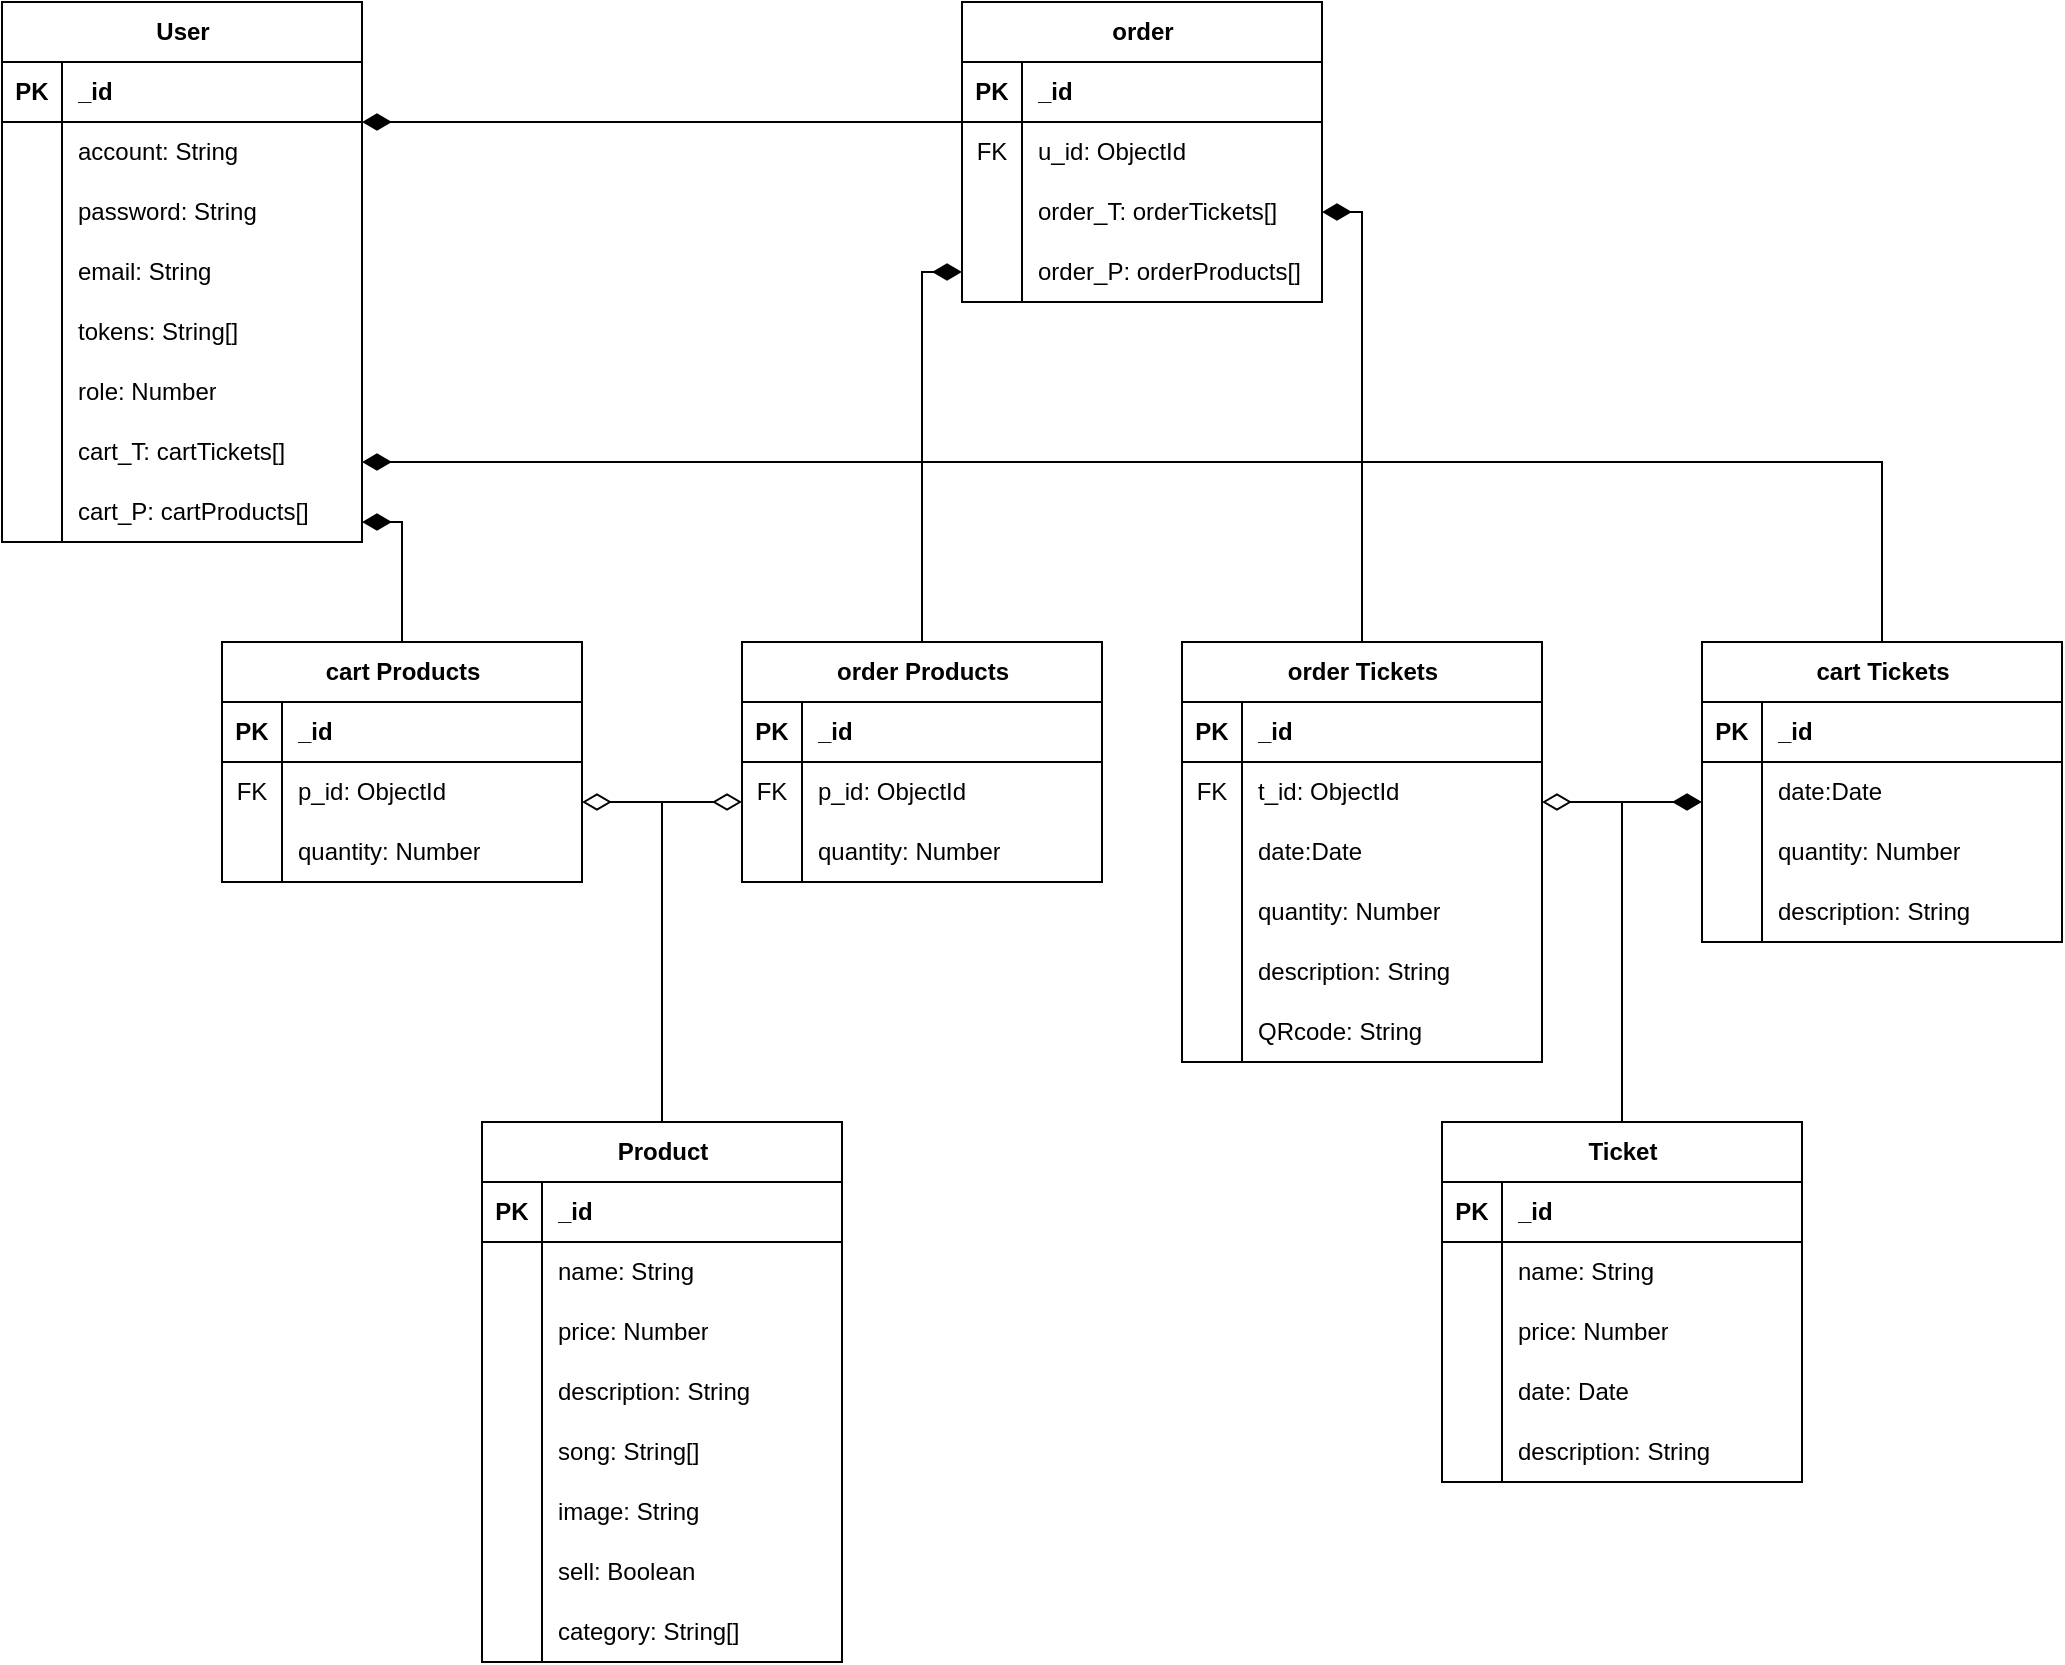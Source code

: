 <mxfile version="24.7.5">
  <diagram name="第 1 页" id="vnRmM3pLSCdq3qWlLjhB">
    <mxGraphModel dx="1434" dy="780" grid="1" gridSize="10" guides="1" tooltips="1" connect="1" arrows="1" fold="1" page="1" pageScale="1" pageWidth="1654" pageHeight="1169" math="0" shadow="0">
      <root>
        <mxCell id="0" />
        <mxCell id="1" parent="0" />
        <mxCell id="7ZdfavtsLprQ-mGhEXLM-1" value="User" style="shape=table;startSize=30;container=1;collapsible=1;childLayout=tableLayout;fixedRows=1;rowLines=0;fontStyle=1;align=center;resizeLast=1;html=1;" parent="1" vertex="1">
          <mxGeometry x="590" y="80" width="180" height="270" as="geometry" />
        </mxCell>
        <mxCell id="7ZdfavtsLprQ-mGhEXLM-2" value="" style="shape=tableRow;horizontal=0;startSize=0;swimlaneHead=0;swimlaneBody=0;fillColor=none;collapsible=0;dropTarget=0;points=[[0,0.5],[1,0.5]];portConstraint=eastwest;top=0;left=0;right=0;bottom=1;" parent="7ZdfavtsLprQ-mGhEXLM-1" vertex="1">
          <mxGeometry y="30" width="180" height="30" as="geometry" />
        </mxCell>
        <mxCell id="7ZdfavtsLprQ-mGhEXLM-3" value="PK" style="shape=partialRectangle;connectable=0;fillColor=none;top=0;left=0;bottom=0;right=0;fontStyle=1;overflow=hidden;whiteSpace=wrap;html=1;" parent="7ZdfavtsLprQ-mGhEXLM-2" vertex="1">
          <mxGeometry width="30" height="30" as="geometry">
            <mxRectangle width="30" height="30" as="alternateBounds" />
          </mxGeometry>
        </mxCell>
        <mxCell id="7ZdfavtsLprQ-mGhEXLM-4" value="_id" style="shape=partialRectangle;connectable=0;fillColor=none;top=0;left=0;bottom=0;right=0;align=left;spacingLeft=6;fontStyle=1;overflow=hidden;whiteSpace=wrap;html=1;" parent="7ZdfavtsLprQ-mGhEXLM-2" vertex="1">
          <mxGeometry x="30" width="150" height="30" as="geometry">
            <mxRectangle width="150" height="30" as="alternateBounds" />
          </mxGeometry>
        </mxCell>
        <mxCell id="7ZdfavtsLprQ-mGhEXLM-5" value="" style="shape=tableRow;horizontal=0;startSize=0;swimlaneHead=0;swimlaneBody=0;fillColor=none;collapsible=0;dropTarget=0;points=[[0,0.5],[1,0.5]];portConstraint=eastwest;top=0;left=0;right=0;bottom=0;" parent="7ZdfavtsLprQ-mGhEXLM-1" vertex="1">
          <mxGeometry y="60" width="180" height="30" as="geometry" />
        </mxCell>
        <mxCell id="7ZdfavtsLprQ-mGhEXLM-6" value="" style="shape=partialRectangle;connectable=0;fillColor=none;top=0;left=0;bottom=0;right=0;editable=1;overflow=hidden;whiteSpace=wrap;html=1;" parent="7ZdfavtsLprQ-mGhEXLM-5" vertex="1">
          <mxGeometry width="30" height="30" as="geometry">
            <mxRectangle width="30" height="30" as="alternateBounds" />
          </mxGeometry>
        </mxCell>
        <mxCell id="7ZdfavtsLprQ-mGhEXLM-7" value="account: String" style="shape=partialRectangle;connectable=0;fillColor=none;top=0;left=0;bottom=0;right=0;align=left;spacingLeft=6;overflow=hidden;whiteSpace=wrap;html=1;" parent="7ZdfavtsLprQ-mGhEXLM-5" vertex="1">
          <mxGeometry x="30" width="150" height="30" as="geometry">
            <mxRectangle width="150" height="30" as="alternateBounds" />
          </mxGeometry>
        </mxCell>
        <mxCell id="7ZdfavtsLprQ-mGhEXLM-8" value="" style="shape=tableRow;horizontal=0;startSize=0;swimlaneHead=0;swimlaneBody=0;fillColor=none;collapsible=0;dropTarget=0;points=[[0,0.5],[1,0.5]];portConstraint=eastwest;top=0;left=0;right=0;bottom=0;" parent="7ZdfavtsLprQ-mGhEXLM-1" vertex="1">
          <mxGeometry y="90" width="180" height="30" as="geometry" />
        </mxCell>
        <mxCell id="7ZdfavtsLprQ-mGhEXLM-9" value="" style="shape=partialRectangle;connectable=0;fillColor=none;top=0;left=0;bottom=0;right=0;editable=1;overflow=hidden;whiteSpace=wrap;html=1;" parent="7ZdfavtsLprQ-mGhEXLM-8" vertex="1">
          <mxGeometry width="30" height="30" as="geometry">
            <mxRectangle width="30" height="30" as="alternateBounds" />
          </mxGeometry>
        </mxCell>
        <mxCell id="7ZdfavtsLprQ-mGhEXLM-10" value="password: String" style="shape=partialRectangle;connectable=0;fillColor=none;top=0;left=0;bottom=0;right=0;align=left;spacingLeft=6;overflow=hidden;whiteSpace=wrap;html=1;" parent="7ZdfavtsLprQ-mGhEXLM-8" vertex="1">
          <mxGeometry x="30" width="150" height="30" as="geometry">
            <mxRectangle width="150" height="30" as="alternateBounds" />
          </mxGeometry>
        </mxCell>
        <mxCell id="7ZdfavtsLprQ-mGhEXLM-11" value="" style="shape=tableRow;horizontal=0;startSize=0;swimlaneHead=0;swimlaneBody=0;fillColor=none;collapsible=0;dropTarget=0;points=[[0,0.5],[1,0.5]];portConstraint=eastwest;top=0;left=0;right=0;bottom=0;" parent="7ZdfavtsLprQ-mGhEXLM-1" vertex="1">
          <mxGeometry y="120" width="180" height="30" as="geometry" />
        </mxCell>
        <mxCell id="7ZdfavtsLprQ-mGhEXLM-12" value="" style="shape=partialRectangle;connectable=0;fillColor=none;top=0;left=0;bottom=0;right=0;editable=1;overflow=hidden;whiteSpace=wrap;html=1;" parent="7ZdfavtsLprQ-mGhEXLM-11" vertex="1">
          <mxGeometry width="30" height="30" as="geometry">
            <mxRectangle width="30" height="30" as="alternateBounds" />
          </mxGeometry>
        </mxCell>
        <mxCell id="7ZdfavtsLprQ-mGhEXLM-13" value="email: String" style="shape=partialRectangle;connectable=0;fillColor=none;top=0;left=0;bottom=0;right=0;align=left;spacingLeft=6;overflow=hidden;whiteSpace=wrap;html=1;" parent="7ZdfavtsLprQ-mGhEXLM-11" vertex="1">
          <mxGeometry x="30" width="150" height="30" as="geometry">
            <mxRectangle width="150" height="30" as="alternateBounds" />
          </mxGeometry>
        </mxCell>
        <mxCell id="7ZdfavtsLprQ-mGhEXLM-27" style="shape=tableRow;horizontal=0;startSize=0;swimlaneHead=0;swimlaneBody=0;fillColor=none;collapsible=0;dropTarget=0;points=[[0,0.5],[1,0.5]];portConstraint=eastwest;top=0;left=0;right=0;bottom=0;" parent="7ZdfavtsLprQ-mGhEXLM-1" vertex="1">
          <mxGeometry y="150" width="180" height="30" as="geometry" />
        </mxCell>
        <mxCell id="7ZdfavtsLprQ-mGhEXLM-28" style="shape=partialRectangle;connectable=0;fillColor=none;top=0;left=0;bottom=0;right=0;editable=1;overflow=hidden;whiteSpace=wrap;html=1;" parent="7ZdfavtsLprQ-mGhEXLM-27" vertex="1">
          <mxGeometry width="30" height="30" as="geometry">
            <mxRectangle width="30" height="30" as="alternateBounds" />
          </mxGeometry>
        </mxCell>
        <mxCell id="7ZdfavtsLprQ-mGhEXLM-29" value="tokens: String[]" style="shape=partialRectangle;connectable=0;fillColor=none;top=0;left=0;bottom=0;right=0;align=left;spacingLeft=6;overflow=hidden;whiteSpace=wrap;html=1;" parent="7ZdfavtsLprQ-mGhEXLM-27" vertex="1">
          <mxGeometry x="30" width="150" height="30" as="geometry">
            <mxRectangle width="150" height="30" as="alternateBounds" />
          </mxGeometry>
        </mxCell>
        <mxCell id="7ZdfavtsLprQ-mGhEXLM-30" style="shape=tableRow;horizontal=0;startSize=0;swimlaneHead=0;swimlaneBody=0;fillColor=none;collapsible=0;dropTarget=0;points=[[0,0.5],[1,0.5]];portConstraint=eastwest;top=0;left=0;right=0;bottom=0;" parent="7ZdfavtsLprQ-mGhEXLM-1" vertex="1">
          <mxGeometry y="180" width="180" height="30" as="geometry" />
        </mxCell>
        <mxCell id="7ZdfavtsLprQ-mGhEXLM-31" style="shape=partialRectangle;connectable=0;fillColor=none;top=0;left=0;bottom=0;right=0;editable=1;overflow=hidden;whiteSpace=wrap;html=1;" parent="7ZdfavtsLprQ-mGhEXLM-30" vertex="1">
          <mxGeometry width="30" height="30" as="geometry">
            <mxRectangle width="30" height="30" as="alternateBounds" />
          </mxGeometry>
        </mxCell>
        <mxCell id="7ZdfavtsLprQ-mGhEXLM-32" value="role: Number" style="shape=partialRectangle;connectable=0;fillColor=none;top=0;left=0;bottom=0;right=0;align=left;spacingLeft=6;overflow=hidden;whiteSpace=wrap;html=1;" parent="7ZdfavtsLprQ-mGhEXLM-30" vertex="1">
          <mxGeometry x="30" width="150" height="30" as="geometry">
            <mxRectangle width="150" height="30" as="alternateBounds" />
          </mxGeometry>
        </mxCell>
        <mxCell id="48XkrjjY6h9dsQKsp2La-142" style="shape=tableRow;horizontal=0;startSize=0;swimlaneHead=0;swimlaneBody=0;fillColor=none;collapsible=0;dropTarget=0;points=[[0,0.5],[1,0.5]];portConstraint=eastwest;top=0;left=0;right=0;bottom=0;" parent="7ZdfavtsLprQ-mGhEXLM-1" vertex="1">
          <mxGeometry y="210" width="180" height="30" as="geometry" />
        </mxCell>
        <mxCell id="48XkrjjY6h9dsQKsp2La-143" style="shape=partialRectangle;connectable=0;fillColor=none;top=0;left=0;bottom=0;right=0;editable=1;overflow=hidden;whiteSpace=wrap;html=1;" parent="48XkrjjY6h9dsQKsp2La-142" vertex="1">
          <mxGeometry width="30" height="30" as="geometry">
            <mxRectangle width="30" height="30" as="alternateBounds" />
          </mxGeometry>
        </mxCell>
        <mxCell id="48XkrjjY6h9dsQKsp2La-144" value="cart_T: cartTickets[]" style="shape=partialRectangle;connectable=0;fillColor=none;top=0;left=0;bottom=0;right=0;align=left;spacingLeft=6;overflow=hidden;whiteSpace=wrap;html=1;" parent="48XkrjjY6h9dsQKsp2La-142" vertex="1">
          <mxGeometry x="30" width="150" height="30" as="geometry">
            <mxRectangle width="150" height="30" as="alternateBounds" />
          </mxGeometry>
        </mxCell>
        <mxCell id="48XkrjjY6h9dsQKsp2La-145" style="shape=tableRow;horizontal=0;startSize=0;swimlaneHead=0;swimlaneBody=0;fillColor=none;collapsible=0;dropTarget=0;points=[[0,0.5],[1,0.5]];portConstraint=eastwest;top=0;left=0;right=0;bottom=0;" parent="7ZdfavtsLprQ-mGhEXLM-1" vertex="1">
          <mxGeometry y="240" width="180" height="30" as="geometry" />
        </mxCell>
        <mxCell id="48XkrjjY6h9dsQKsp2La-146" style="shape=partialRectangle;connectable=0;fillColor=none;top=0;left=0;bottom=0;right=0;editable=1;overflow=hidden;whiteSpace=wrap;html=1;" parent="48XkrjjY6h9dsQKsp2La-145" vertex="1">
          <mxGeometry width="30" height="30" as="geometry">
            <mxRectangle width="30" height="30" as="alternateBounds" />
          </mxGeometry>
        </mxCell>
        <mxCell id="48XkrjjY6h9dsQKsp2La-147" value="cart_P: cartProducts[]" style="shape=partialRectangle;connectable=0;fillColor=none;top=0;left=0;bottom=0;right=0;align=left;spacingLeft=6;overflow=hidden;whiteSpace=wrap;html=1;" parent="48XkrjjY6h9dsQKsp2La-145" vertex="1">
          <mxGeometry x="30" width="150" height="30" as="geometry">
            <mxRectangle width="150" height="30" as="alternateBounds" />
          </mxGeometry>
        </mxCell>
        <mxCell id="7ZdfavtsLprQ-mGhEXLM-14" value="cart Products" style="shape=table;startSize=30;container=1;collapsible=1;childLayout=tableLayout;fixedRows=1;rowLines=0;fontStyle=1;align=center;resizeLast=1;html=1;" parent="1" vertex="1">
          <mxGeometry x="700" y="400" width="180" height="120" as="geometry" />
        </mxCell>
        <mxCell id="7ZdfavtsLprQ-mGhEXLM-15" value="" style="shape=tableRow;horizontal=0;startSize=0;swimlaneHead=0;swimlaneBody=0;fillColor=none;collapsible=0;dropTarget=0;points=[[0,0.5],[1,0.5]];portConstraint=eastwest;top=0;left=0;right=0;bottom=1;" parent="7ZdfavtsLprQ-mGhEXLM-14" vertex="1">
          <mxGeometry y="30" width="180" height="30" as="geometry" />
        </mxCell>
        <mxCell id="7ZdfavtsLprQ-mGhEXLM-16" value="PK" style="shape=partialRectangle;connectable=0;fillColor=none;top=0;left=0;bottom=0;right=0;fontStyle=1;overflow=hidden;whiteSpace=wrap;html=1;" parent="7ZdfavtsLprQ-mGhEXLM-15" vertex="1">
          <mxGeometry width="30" height="30" as="geometry">
            <mxRectangle width="30" height="30" as="alternateBounds" />
          </mxGeometry>
        </mxCell>
        <mxCell id="7ZdfavtsLprQ-mGhEXLM-17" value="_id" style="shape=partialRectangle;connectable=0;fillColor=none;top=0;left=0;bottom=0;right=0;align=left;spacingLeft=6;fontStyle=1;overflow=hidden;whiteSpace=wrap;html=1;" parent="7ZdfavtsLprQ-mGhEXLM-15" vertex="1">
          <mxGeometry x="30" width="150" height="30" as="geometry">
            <mxRectangle width="150" height="30" as="alternateBounds" />
          </mxGeometry>
        </mxCell>
        <mxCell id="7ZdfavtsLprQ-mGhEXLM-18" value="" style="shape=tableRow;horizontal=0;startSize=0;swimlaneHead=0;swimlaneBody=0;fillColor=none;collapsible=0;dropTarget=0;points=[[0,0.5],[1,0.5]];portConstraint=eastwest;top=0;left=0;right=0;bottom=0;" parent="7ZdfavtsLprQ-mGhEXLM-14" vertex="1">
          <mxGeometry y="60" width="180" height="30" as="geometry" />
        </mxCell>
        <mxCell id="7ZdfavtsLprQ-mGhEXLM-19" value="FK" style="shape=partialRectangle;connectable=0;fillColor=none;top=0;left=0;bottom=0;right=0;editable=1;overflow=hidden;whiteSpace=wrap;html=1;" parent="7ZdfavtsLprQ-mGhEXLM-18" vertex="1">
          <mxGeometry width="30" height="30" as="geometry">
            <mxRectangle width="30" height="30" as="alternateBounds" />
          </mxGeometry>
        </mxCell>
        <mxCell id="7ZdfavtsLprQ-mGhEXLM-20" value="p_id: ObjectId" style="shape=partialRectangle;connectable=0;fillColor=none;top=0;left=0;bottom=0;right=0;align=left;spacingLeft=6;overflow=hidden;whiteSpace=wrap;html=1;" parent="7ZdfavtsLprQ-mGhEXLM-18" vertex="1">
          <mxGeometry x="30" width="150" height="30" as="geometry">
            <mxRectangle width="150" height="30" as="alternateBounds" />
          </mxGeometry>
        </mxCell>
        <mxCell id="7ZdfavtsLprQ-mGhEXLM-21" value="" style="shape=tableRow;horizontal=0;startSize=0;swimlaneHead=0;swimlaneBody=0;fillColor=none;collapsible=0;dropTarget=0;points=[[0,0.5],[1,0.5]];portConstraint=eastwest;top=0;left=0;right=0;bottom=0;" parent="7ZdfavtsLprQ-mGhEXLM-14" vertex="1">
          <mxGeometry y="90" width="180" height="30" as="geometry" />
        </mxCell>
        <mxCell id="7ZdfavtsLprQ-mGhEXLM-22" value="" style="shape=partialRectangle;connectable=0;fillColor=none;top=0;left=0;bottom=0;right=0;editable=1;overflow=hidden;whiteSpace=wrap;html=1;" parent="7ZdfavtsLprQ-mGhEXLM-21" vertex="1">
          <mxGeometry width="30" height="30" as="geometry">
            <mxRectangle width="30" height="30" as="alternateBounds" />
          </mxGeometry>
        </mxCell>
        <mxCell id="7ZdfavtsLprQ-mGhEXLM-23" value="quantity: Number" style="shape=partialRectangle;connectable=0;fillColor=none;top=0;left=0;bottom=0;right=0;align=left;spacingLeft=6;overflow=hidden;whiteSpace=wrap;html=1;" parent="7ZdfavtsLprQ-mGhEXLM-21" vertex="1">
          <mxGeometry x="30" width="150" height="30" as="geometry">
            <mxRectangle width="150" height="30" as="alternateBounds" />
          </mxGeometry>
        </mxCell>
        <mxCell id="7ZdfavtsLprQ-mGhEXLM-59" value="order Products" style="shape=table;startSize=30;container=1;collapsible=1;childLayout=tableLayout;fixedRows=1;rowLines=0;fontStyle=1;align=center;resizeLast=1;html=1;" parent="1" vertex="1">
          <mxGeometry x="960" y="400" width="180" height="120" as="geometry" />
        </mxCell>
        <mxCell id="7ZdfavtsLprQ-mGhEXLM-60" value="" style="shape=tableRow;horizontal=0;startSize=0;swimlaneHead=0;swimlaneBody=0;fillColor=none;collapsible=0;dropTarget=0;points=[[0,0.5],[1,0.5]];portConstraint=eastwest;top=0;left=0;right=0;bottom=1;" parent="7ZdfavtsLprQ-mGhEXLM-59" vertex="1">
          <mxGeometry y="30" width="180" height="30" as="geometry" />
        </mxCell>
        <mxCell id="7ZdfavtsLprQ-mGhEXLM-61" value="PK" style="shape=partialRectangle;connectable=0;fillColor=none;top=0;left=0;bottom=0;right=0;fontStyle=1;overflow=hidden;whiteSpace=wrap;html=1;" parent="7ZdfavtsLprQ-mGhEXLM-60" vertex="1">
          <mxGeometry width="30" height="30" as="geometry">
            <mxRectangle width="30" height="30" as="alternateBounds" />
          </mxGeometry>
        </mxCell>
        <mxCell id="7ZdfavtsLprQ-mGhEXLM-62" value="_id" style="shape=partialRectangle;connectable=0;fillColor=none;top=0;left=0;bottom=0;right=0;align=left;spacingLeft=6;fontStyle=1;overflow=hidden;whiteSpace=wrap;html=1;" parent="7ZdfavtsLprQ-mGhEXLM-60" vertex="1">
          <mxGeometry x="30" width="150" height="30" as="geometry">
            <mxRectangle width="150" height="30" as="alternateBounds" />
          </mxGeometry>
        </mxCell>
        <mxCell id="7ZdfavtsLprQ-mGhEXLM-63" value="" style="shape=tableRow;horizontal=0;startSize=0;swimlaneHead=0;swimlaneBody=0;fillColor=none;collapsible=0;dropTarget=0;points=[[0,0.5],[1,0.5]];portConstraint=eastwest;top=0;left=0;right=0;bottom=0;" parent="7ZdfavtsLprQ-mGhEXLM-59" vertex="1">
          <mxGeometry y="60" width="180" height="30" as="geometry" />
        </mxCell>
        <mxCell id="7ZdfavtsLprQ-mGhEXLM-64" value="FK" style="shape=partialRectangle;connectable=0;fillColor=none;top=0;left=0;bottom=0;right=0;editable=1;overflow=hidden;whiteSpace=wrap;html=1;" parent="7ZdfavtsLprQ-mGhEXLM-63" vertex="1">
          <mxGeometry width="30" height="30" as="geometry">
            <mxRectangle width="30" height="30" as="alternateBounds" />
          </mxGeometry>
        </mxCell>
        <mxCell id="7ZdfavtsLprQ-mGhEXLM-65" value="p_id: ObjectId" style="shape=partialRectangle;connectable=0;fillColor=none;top=0;left=0;bottom=0;right=0;align=left;spacingLeft=6;overflow=hidden;whiteSpace=wrap;html=1;" parent="7ZdfavtsLprQ-mGhEXLM-63" vertex="1">
          <mxGeometry x="30" width="150" height="30" as="geometry">
            <mxRectangle width="150" height="30" as="alternateBounds" />
          </mxGeometry>
        </mxCell>
        <mxCell id="7ZdfavtsLprQ-mGhEXLM-66" value="" style="shape=tableRow;horizontal=0;startSize=0;swimlaneHead=0;swimlaneBody=0;fillColor=none;collapsible=0;dropTarget=0;points=[[0,0.5],[1,0.5]];portConstraint=eastwest;top=0;left=0;right=0;bottom=0;" parent="7ZdfavtsLprQ-mGhEXLM-59" vertex="1">
          <mxGeometry y="90" width="180" height="30" as="geometry" />
        </mxCell>
        <mxCell id="7ZdfavtsLprQ-mGhEXLM-67" value="" style="shape=partialRectangle;connectable=0;fillColor=none;top=0;left=0;bottom=0;right=0;editable=1;overflow=hidden;whiteSpace=wrap;html=1;" parent="7ZdfavtsLprQ-mGhEXLM-66" vertex="1">
          <mxGeometry width="30" height="30" as="geometry">
            <mxRectangle width="30" height="30" as="alternateBounds" />
          </mxGeometry>
        </mxCell>
        <mxCell id="7ZdfavtsLprQ-mGhEXLM-68" value="quantity: Number" style="shape=partialRectangle;connectable=0;fillColor=none;top=0;left=0;bottom=0;right=0;align=left;spacingLeft=6;overflow=hidden;whiteSpace=wrap;html=1;" parent="7ZdfavtsLprQ-mGhEXLM-66" vertex="1">
          <mxGeometry x="30" width="150" height="30" as="geometry">
            <mxRectangle width="150" height="30" as="alternateBounds" />
          </mxGeometry>
        </mxCell>
        <mxCell id="7ZdfavtsLprQ-mGhEXLM-74" style="edgeStyle=orthogonalEdgeStyle;rounded=0;orthogonalLoop=1;jettySize=auto;html=1;entryX=0.009;entryY=0.203;entryDx=0;entryDy=0;entryPerimeter=0;" parent="1" target="7ZdfavtsLprQ-mGhEXLM-59" edge="1">
          <mxGeometry relative="1" as="geometry" />
        </mxCell>
        <mxCell id="7ZdfavtsLprQ-mGhEXLM-37" value="Product" style="shape=table;startSize=30;container=1;collapsible=1;childLayout=tableLayout;fixedRows=1;rowLines=0;fontStyle=1;align=center;resizeLast=1;html=1;" parent="1" vertex="1">
          <mxGeometry x="830" y="640" width="180" height="270" as="geometry" />
        </mxCell>
        <mxCell id="7ZdfavtsLprQ-mGhEXLM-38" value="" style="shape=tableRow;horizontal=0;startSize=0;swimlaneHead=0;swimlaneBody=0;fillColor=none;collapsible=0;dropTarget=0;points=[[0,0.5],[1,0.5]];portConstraint=eastwest;top=0;left=0;right=0;bottom=1;" parent="7ZdfavtsLprQ-mGhEXLM-37" vertex="1">
          <mxGeometry y="30" width="180" height="30" as="geometry" />
        </mxCell>
        <mxCell id="7ZdfavtsLprQ-mGhEXLM-39" value="PK" style="shape=partialRectangle;connectable=0;fillColor=none;top=0;left=0;bottom=0;right=0;fontStyle=1;overflow=hidden;whiteSpace=wrap;html=1;" parent="7ZdfavtsLprQ-mGhEXLM-38" vertex="1">
          <mxGeometry width="30" height="30" as="geometry">
            <mxRectangle width="30" height="30" as="alternateBounds" />
          </mxGeometry>
        </mxCell>
        <mxCell id="7ZdfavtsLprQ-mGhEXLM-40" value="_id" style="shape=partialRectangle;connectable=0;fillColor=none;top=0;left=0;bottom=0;right=0;align=left;spacingLeft=6;fontStyle=1;overflow=hidden;whiteSpace=wrap;html=1;" parent="7ZdfavtsLprQ-mGhEXLM-38" vertex="1">
          <mxGeometry x="30" width="150" height="30" as="geometry">
            <mxRectangle width="150" height="30" as="alternateBounds" />
          </mxGeometry>
        </mxCell>
        <mxCell id="7ZdfavtsLprQ-mGhEXLM-41" value="" style="shape=tableRow;horizontal=0;startSize=0;swimlaneHead=0;swimlaneBody=0;fillColor=none;collapsible=0;dropTarget=0;points=[[0,0.5],[1,0.5]];portConstraint=eastwest;top=0;left=0;right=0;bottom=0;" parent="7ZdfavtsLprQ-mGhEXLM-37" vertex="1">
          <mxGeometry y="60" width="180" height="30" as="geometry" />
        </mxCell>
        <mxCell id="7ZdfavtsLprQ-mGhEXLM-42" value="" style="shape=partialRectangle;connectable=0;fillColor=none;top=0;left=0;bottom=0;right=0;editable=1;overflow=hidden;whiteSpace=wrap;html=1;" parent="7ZdfavtsLprQ-mGhEXLM-41" vertex="1">
          <mxGeometry width="30" height="30" as="geometry">
            <mxRectangle width="30" height="30" as="alternateBounds" />
          </mxGeometry>
        </mxCell>
        <mxCell id="7ZdfavtsLprQ-mGhEXLM-43" value="name: String" style="shape=partialRectangle;connectable=0;fillColor=none;top=0;left=0;bottom=0;right=0;align=left;spacingLeft=6;overflow=hidden;whiteSpace=wrap;html=1;" parent="7ZdfavtsLprQ-mGhEXLM-41" vertex="1">
          <mxGeometry x="30" width="150" height="30" as="geometry">
            <mxRectangle width="150" height="30" as="alternateBounds" />
          </mxGeometry>
        </mxCell>
        <mxCell id="7ZdfavtsLprQ-mGhEXLM-44" value="" style="shape=tableRow;horizontal=0;startSize=0;swimlaneHead=0;swimlaneBody=0;fillColor=none;collapsible=0;dropTarget=0;points=[[0,0.5],[1,0.5]];portConstraint=eastwest;top=0;left=0;right=0;bottom=0;" parent="7ZdfavtsLprQ-mGhEXLM-37" vertex="1">
          <mxGeometry y="90" width="180" height="30" as="geometry" />
        </mxCell>
        <mxCell id="7ZdfavtsLprQ-mGhEXLM-45" value="" style="shape=partialRectangle;connectable=0;fillColor=none;top=0;left=0;bottom=0;right=0;editable=1;overflow=hidden;whiteSpace=wrap;html=1;" parent="7ZdfavtsLprQ-mGhEXLM-44" vertex="1">
          <mxGeometry width="30" height="30" as="geometry">
            <mxRectangle width="30" height="30" as="alternateBounds" />
          </mxGeometry>
        </mxCell>
        <mxCell id="7ZdfavtsLprQ-mGhEXLM-46" value="price: Number" style="shape=partialRectangle;connectable=0;fillColor=none;top=0;left=0;bottom=0;right=0;align=left;spacingLeft=6;overflow=hidden;whiteSpace=wrap;html=1;" parent="7ZdfavtsLprQ-mGhEXLM-44" vertex="1">
          <mxGeometry x="30" width="150" height="30" as="geometry">
            <mxRectangle width="150" height="30" as="alternateBounds" />
          </mxGeometry>
        </mxCell>
        <mxCell id="7ZdfavtsLprQ-mGhEXLM-47" style="shape=tableRow;horizontal=0;startSize=0;swimlaneHead=0;swimlaneBody=0;fillColor=none;collapsible=0;dropTarget=0;points=[[0,0.5],[1,0.5]];portConstraint=eastwest;top=0;left=0;right=0;bottom=0;" parent="7ZdfavtsLprQ-mGhEXLM-37" vertex="1">
          <mxGeometry y="120" width="180" height="30" as="geometry" />
        </mxCell>
        <mxCell id="7ZdfavtsLprQ-mGhEXLM-48" style="shape=partialRectangle;connectable=0;fillColor=none;top=0;left=0;bottom=0;right=0;editable=1;overflow=hidden;whiteSpace=wrap;html=1;" parent="7ZdfavtsLprQ-mGhEXLM-47" vertex="1">
          <mxGeometry width="30" height="30" as="geometry">
            <mxRectangle width="30" height="30" as="alternateBounds" />
          </mxGeometry>
        </mxCell>
        <mxCell id="7ZdfavtsLprQ-mGhEXLM-49" value="description: String" style="shape=partialRectangle;connectable=0;fillColor=none;top=0;left=0;bottom=0;right=0;align=left;spacingLeft=6;overflow=hidden;whiteSpace=wrap;html=1;" parent="7ZdfavtsLprQ-mGhEXLM-47" vertex="1">
          <mxGeometry x="30" width="150" height="30" as="geometry">
            <mxRectangle width="150" height="30" as="alternateBounds" />
          </mxGeometry>
        </mxCell>
        <mxCell id="GLABVPg2kETWqvh-CW1l-1" style="shape=tableRow;horizontal=0;startSize=0;swimlaneHead=0;swimlaneBody=0;fillColor=none;collapsible=0;dropTarget=0;points=[[0,0.5],[1,0.5]];portConstraint=eastwest;top=0;left=0;right=0;bottom=0;" vertex="1" parent="7ZdfavtsLprQ-mGhEXLM-37">
          <mxGeometry y="150" width="180" height="30" as="geometry" />
        </mxCell>
        <mxCell id="GLABVPg2kETWqvh-CW1l-2" style="shape=partialRectangle;connectable=0;fillColor=none;top=0;left=0;bottom=0;right=0;editable=1;overflow=hidden;whiteSpace=wrap;html=1;" vertex="1" parent="GLABVPg2kETWqvh-CW1l-1">
          <mxGeometry width="30" height="30" as="geometry">
            <mxRectangle width="30" height="30" as="alternateBounds" />
          </mxGeometry>
        </mxCell>
        <mxCell id="GLABVPg2kETWqvh-CW1l-3" value="song: String[]" style="shape=partialRectangle;connectable=0;fillColor=none;top=0;left=0;bottom=0;right=0;align=left;spacingLeft=6;overflow=hidden;whiteSpace=wrap;html=1;" vertex="1" parent="GLABVPg2kETWqvh-CW1l-1">
          <mxGeometry x="30" width="150" height="30" as="geometry">
            <mxRectangle width="150" height="30" as="alternateBounds" />
          </mxGeometry>
        </mxCell>
        <mxCell id="7ZdfavtsLprQ-mGhEXLM-50" style="shape=tableRow;horizontal=0;startSize=0;swimlaneHead=0;swimlaneBody=0;fillColor=none;collapsible=0;dropTarget=0;points=[[0,0.5],[1,0.5]];portConstraint=eastwest;top=0;left=0;right=0;bottom=0;" parent="7ZdfavtsLprQ-mGhEXLM-37" vertex="1">
          <mxGeometry y="180" width="180" height="30" as="geometry" />
        </mxCell>
        <mxCell id="7ZdfavtsLprQ-mGhEXLM-51" style="shape=partialRectangle;connectable=0;fillColor=none;top=0;left=0;bottom=0;right=0;editable=1;overflow=hidden;whiteSpace=wrap;html=1;" parent="7ZdfavtsLprQ-mGhEXLM-50" vertex="1">
          <mxGeometry width="30" height="30" as="geometry">
            <mxRectangle width="30" height="30" as="alternateBounds" />
          </mxGeometry>
        </mxCell>
        <mxCell id="7ZdfavtsLprQ-mGhEXLM-52" value="image: String" style="shape=partialRectangle;connectable=0;fillColor=none;top=0;left=0;bottom=0;right=0;align=left;spacingLeft=6;overflow=hidden;whiteSpace=wrap;html=1;" parent="7ZdfavtsLprQ-mGhEXLM-50" vertex="1">
          <mxGeometry x="30" width="150" height="30" as="geometry">
            <mxRectangle width="150" height="30" as="alternateBounds" />
          </mxGeometry>
        </mxCell>
        <mxCell id="7ZdfavtsLprQ-mGhEXLM-53" style="shape=tableRow;horizontal=0;startSize=0;swimlaneHead=0;swimlaneBody=0;fillColor=none;collapsible=0;dropTarget=0;points=[[0,0.5],[1,0.5]];portConstraint=eastwest;top=0;left=0;right=0;bottom=0;" parent="7ZdfavtsLprQ-mGhEXLM-37" vertex="1">
          <mxGeometry y="210" width="180" height="30" as="geometry" />
        </mxCell>
        <mxCell id="7ZdfavtsLprQ-mGhEXLM-54" style="shape=partialRectangle;connectable=0;fillColor=none;top=0;left=0;bottom=0;right=0;editable=1;overflow=hidden;whiteSpace=wrap;html=1;" parent="7ZdfavtsLprQ-mGhEXLM-53" vertex="1">
          <mxGeometry width="30" height="30" as="geometry">
            <mxRectangle width="30" height="30" as="alternateBounds" />
          </mxGeometry>
        </mxCell>
        <mxCell id="7ZdfavtsLprQ-mGhEXLM-55" value="sell: Boolean" style="shape=partialRectangle;connectable=0;fillColor=none;top=0;left=0;bottom=0;right=0;align=left;spacingLeft=6;overflow=hidden;whiteSpace=wrap;html=1;" parent="7ZdfavtsLprQ-mGhEXLM-53" vertex="1">
          <mxGeometry x="30" width="150" height="30" as="geometry">
            <mxRectangle width="150" height="30" as="alternateBounds" />
          </mxGeometry>
        </mxCell>
        <mxCell id="876bKM7Jq9gCK2KyZacZ-1" style="shape=tableRow;horizontal=0;startSize=0;swimlaneHead=0;swimlaneBody=0;fillColor=none;collapsible=0;dropTarget=0;points=[[0,0.5],[1,0.5]];portConstraint=eastwest;top=0;left=0;right=0;bottom=0;" parent="7ZdfavtsLprQ-mGhEXLM-37" vertex="1">
          <mxGeometry y="240" width="180" height="30" as="geometry" />
        </mxCell>
        <mxCell id="876bKM7Jq9gCK2KyZacZ-2" style="shape=partialRectangle;connectable=0;fillColor=none;top=0;left=0;bottom=0;right=0;editable=1;overflow=hidden;whiteSpace=wrap;html=1;" parent="876bKM7Jq9gCK2KyZacZ-1" vertex="1">
          <mxGeometry width="30" height="30" as="geometry">
            <mxRectangle width="30" height="30" as="alternateBounds" />
          </mxGeometry>
        </mxCell>
        <mxCell id="876bKM7Jq9gCK2KyZacZ-3" value="category: String[]" style="shape=partialRectangle;connectable=0;fillColor=none;top=0;left=0;bottom=0;right=0;align=left;spacingLeft=6;overflow=hidden;whiteSpace=wrap;html=1;" parent="876bKM7Jq9gCK2KyZacZ-1" vertex="1">
          <mxGeometry x="30" width="150" height="30" as="geometry">
            <mxRectangle width="150" height="30" as="alternateBounds" />
          </mxGeometry>
        </mxCell>
        <mxCell id="7ZdfavtsLprQ-mGhEXLM-114" value="order" style="shape=table;startSize=30;container=1;collapsible=1;childLayout=tableLayout;fixedRows=1;rowLines=0;fontStyle=1;align=center;resizeLast=1;html=1;" parent="1" vertex="1">
          <mxGeometry x="1070" y="80" width="180" height="150" as="geometry" />
        </mxCell>
        <mxCell id="7ZdfavtsLprQ-mGhEXLM-115" value="" style="shape=tableRow;horizontal=0;startSize=0;swimlaneHead=0;swimlaneBody=0;fillColor=none;collapsible=0;dropTarget=0;points=[[0,0.5],[1,0.5]];portConstraint=eastwest;top=0;left=0;right=0;bottom=1;" parent="7ZdfavtsLprQ-mGhEXLM-114" vertex="1">
          <mxGeometry y="30" width="180" height="30" as="geometry" />
        </mxCell>
        <mxCell id="7ZdfavtsLprQ-mGhEXLM-116" value="PK" style="shape=partialRectangle;connectable=0;fillColor=none;top=0;left=0;bottom=0;right=0;fontStyle=1;overflow=hidden;whiteSpace=wrap;html=1;" parent="7ZdfavtsLprQ-mGhEXLM-115" vertex="1">
          <mxGeometry width="30" height="30" as="geometry">
            <mxRectangle width="30" height="30" as="alternateBounds" />
          </mxGeometry>
        </mxCell>
        <mxCell id="7ZdfavtsLprQ-mGhEXLM-117" value="_id" style="shape=partialRectangle;connectable=0;fillColor=none;top=0;left=0;bottom=0;right=0;align=left;spacingLeft=6;fontStyle=1;overflow=hidden;whiteSpace=wrap;html=1;" parent="7ZdfavtsLprQ-mGhEXLM-115" vertex="1">
          <mxGeometry x="30" width="150" height="30" as="geometry">
            <mxRectangle width="150" height="30" as="alternateBounds" />
          </mxGeometry>
        </mxCell>
        <mxCell id="7ZdfavtsLprQ-mGhEXLM-118" value="" style="shape=tableRow;horizontal=0;startSize=0;swimlaneHead=0;swimlaneBody=0;fillColor=none;collapsible=0;dropTarget=0;points=[[0,0.5],[1,0.5]];portConstraint=eastwest;top=0;left=0;right=0;bottom=0;" parent="7ZdfavtsLprQ-mGhEXLM-114" vertex="1">
          <mxGeometry y="60" width="180" height="30" as="geometry" />
        </mxCell>
        <mxCell id="7ZdfavtsLprQ-mGhEXLM-119" value="FK" style="shape=partialRectangle;connectable=0;fillColor=none;top=0;left=0;bottom=0;right=0;editable=1;overflow=hidden;whiteSpace=wrap;html=1;" parent="7ZdfavtsLprQ-mGhEXLM-118" vertex="1">
          <mxGeometry width="30" height="30" as="geometry">
            <mxRectangle width="30" height="30" as="alternateBounds" />
          </mxGeometry>
        </mxCell>
        <mxCell id="7ZdfavtsLprQ-mGhEXLM-120" value="u_id: ObjectId" style="shape=partialRectangle;connectable=0;fillColor=none;top=0;left=0;bottom=0;right=0;align=left;spacingLeft=6;overflow=hidden;whiteSpace=wrap;html=1;" parent="7ZdfavtsLprQ-mGhEXLM-118" vertex="1">
          <mxGeometry x="30" width="150" height="30" as="geometry">
            <mxRectangle width="150" height="30" as="alternateBounds" />
          </mxGeometry>
        </mxCell>
        <mxCell id="48XkrjjY6h9dsQKsp2La-151" style="shape=tableRow;horizontal=0;startSize=0;swimlaneHead=0;swimlaneBody=0;fillColor=none;collapsible=0;dropTarget=0;points=[[0,0.5],[1,0.5]];portConstraint=eastwest;top=0;left=0;right=0;bottom=0;" parent="7ZdfavtsLprQ-mGhEXLM-114" vertex="1">
          <mxGeometry y="90" width="180" height="30" as="geometry" />
        </mxCell>
        <mxCell id="48XkrjjY6h9dsQKsp2La-152" style="shape=partialRectangle;connectable=0;fillColor=none;top=0;left=0;bottom=0;right=0;editable=1;overflow=hidden;whiteSpace=wrap;html=1;" parent="48XkrjjY6h9dsQKsp2La-151" vertex="1">
          <mxGeometry width="30" height="30" as="geometry">
            <mxRectangle width="30" height="30" as="alternateBounds" />
          </mxGeometry>
        </mxCell>
        <mxCell id="48XkrjjY6h9dsQKsp2La-153" value="order_T: orderTickets[]" style="shape=partialRectangle;connectable=0;fillColor=none;top=0;left=0;bottom=0;right=0;align=left;spacingLeft=6;overflow=hidden;whiteSpace=wrap;html=1;" parent="48XkrjjY6h9dsQKsp2La-151" vertex="1">
          <mxGeometry x="30" width="150" height="30" as="geometry">
            <mxRectangle width="150" height="30" as="alternateBounds" />
          </mxGeometry>
        </mxCell>
        <mxCell id="48XkrjjY6h9dsQKsp2La-148" style="shape=tableRow;horizontal=0;startSize=0;swimlaneHead=0;swimlaneBody=0;fillColor=none;collapsible=0;dropTarget=0;points=[[0,0.5],[1,0.5]];portConstraint=eastwest;top=0;left=0;right=0;bottom=0;" parent="7ZdfavtsLprQ-mGhEXLM-114" vertex="1">
          <mxGeometry y="120" width="180" height="30" as="geometry" />
        </mxCell>
        <mxCell id="48XkrjjY6h9dsQKsp2La-149" style="shape=partialRectangle;connectable=0;fillColor=none;top=0;left=0;bottom=0;right=0;editable=1;overflow=hidden;whiteSpace=wrap;html=1;" parent="48XkrjjY6h9dsQKsp2La-148" vertex="1">
          <mxGeometry width="30" height="30" as="geometry">
            <mxRectangle width="30" height="30" as="alternateBounds" />
          </mxGeometry>
        </mxCell>
        <mxCell id="48XkrjjY6h9dsQKsp2La-150" value="order_P: orderProducts[]" style="shape=partialRectangle;connectable=0;fillColor=none;top=0;left=0;bottom=0;right=0;align=left;spacingLeft=6;overflow=hidden;whiteSpace=wrap;html=1;" parent="48XkrjjY6h9dsQKsp2La-148" vertex="1">
          <mxGeometry x="30" width="150" height="30" as="geometry">
            <mxRectangle width="150" height="30" as="alternateBounds" />
          </mxGeometry>
        </mxCell>
        <mxCell id="7ZdfavtsLprQ-mGhEXLM-132" style="edgeStyle=orthogonalEdgeStyle;rounded=0;orthogonalLoop=1;jettySize=auto;html=1;entryX=0.5;entryY=0;entryDx=0;entryDy=0;endArrow=none;endFill=0;startArrow=diamondThin;startFill=0;startSize=12;" parent="1" source="7ZdfavtsLprQ-mGhEXLM-18" target="7ZdfavtsLprQ-mGhEXLM-37" edge="1">
          <mxGeometry relative="1" as="geometry">
            <Array as="points">
              <mxPoint x="920" y="480" />
              <mxPoint x="920" y="600" />
            </Array>
          </mxGeometry>
        </mxCell>
        <mxCell id="7ZdfavtsLprQ-mGhEXLM-133" style="edgeStyle=orthogonalEdgeStyle;rounded=0;orthogonalLoop=1;jettySize=auto;html=1;entryX=0.5;entryY=0;entryDx=0;entryDy=0;endArrow=none;endFill=0;startArrow=diamondThin;startFill=1;startSize=12;" parent="1" target="7ZdfavtsLprQ-mGhEXLM-59" edge="1">
          <mxGeometry relative="1" as="geometry">
            <Array as="points">
              <mxPoint x="1050" y="225" />
            </Array>
          </mxGeometry>
        </mxCell>
        <mxCell id="7ZdfavtsLprQ-mGhEXLM-136" style="edgeStyle=orthogonalEdgeStyle;rounded=0;orthogonalLoop=1;jettySize=auto;html=1;endArrow=none;endFill=0;startArrow=diamondThin;startFill=0;startSize=12;" parent="1" source="7ZdfavtsLprQ-mGhEXLM-63" target="7ZdfavtsLprQ-mGhEXLM-37" edge="1">
          <mxGeometry relative="1" as="geometry">
            <Array as="points">
              <mxPoint x="920" y="480" />
            </Array>
          </mxGeometry>
        </mxCell>
        <mxCell id="7ZdfavtsLprQ-mGhEXLM-140" value="Ticket" style="shape=table;startSize=30;container=1;collapsible=1;childLayout=tableLayout;fixedRows=1;rowLines=0;fontStyle=1;align=center;resizeLast=1;html=1;" parent="1" vertex="1">
          <mxGeometry x="1310" y="640" width="180" height="180" as="geometry" />
        </mxCell>
        <mxCell id="7ZdfavtsLprQ-mGhEXLM-141" value="" style="shape=tableRow;horizontal=0;startSize=0;swimlaneHead=0;swimlaneBody=0;fillColor=none;collapsible=0;dropTarget=0;points=[[0,0.5],[1,0.5]];portConstraint=eastwest;top=0;left=0;right=0;bottom=1;" parent="7ZdfavtsLprQ-mGhEXLM-140" vertex="1">
          <mxGeometry y="30" width="180" height="30" as="geometry" />
        </mxCell>
        <mxCell id="7ZdfavtsLprQ-mGhEXLM-142" value="PK" style="shape=partialRectangle;connectable=0;fillColor=none;top=0;left=0;bottom=0;right=0;fontStyle=1;overflow=hidden;whiteSpace=wrap;html=1;" parent="7ZdfavtsLprQ-mGhEXLM-141" vertex="1">
          <mxGeometry width="30" height="30" as="geometry">
            <mxRectangle width="30" height="30" as="alternateBounds" />
          </mxGeometry>
        </mxCell>
        <mxCell id="7ZdfavtsLprQ-mGhEXLM-143" value="_id" style="shape=partialRectangle;connectable=0;fillColor=none;top=0;left=0;bottom=0;right=0;align=left;spacingLeft=6;fontStyle=1;overflow=hidden;whiteSpace=wrap;html=1;" parent="7ZdfavtsLprQ-mGhEXLM-141" vertex="1">
          <mxGeometry x="30" width="150" height="30" as="geometry">
            <mxRectangle width="150" height="30" as="alternateBounds" />
          </mxGeometry>
        </mxCell>
        <mxCell id="7ZdfavtsLprQ-mGhEXLM-144" value="" style="shape=tableRow;horizontal=0;startSize=0;swimlaneHead=0;swimlaneBody=0;fillColor=none;collapsible=0;dropTarget=0;points=[[0,0.5],[1,0.5]];portConstraint=eastwest;top=0;left=0;right=0;bottom=0;" parent="7ZdfavtsLprQ-mGhEXLM-140" vertex="1">
          <mxGeometry y="60" width="180" height="30" as="geometry" />
        </mxCell>
        <mxCell id="7ZdfavtsLprQ-mGhEXLM-145" value="" style="shape=partialRectangle;connectable=0;fillColor=none;top=0;left=0;bottom=0;right=0;editable=1;overflow=hidden;whiteSpace=wrap;html=1;" parent="7ZdfavtsLprQ-mGhEXLM-144" vertex="1">
          <mxGeometry width="30" height="30" as="geometry">
            <mxRectangle width="30" height="30" as="alternateBounds" />
          </mxGeometry>
        </mxCell>
        <mxCell id="7ZdfavtsLprQ-mGhEXLM-146" value="name: String" style="shape=partialRectangle;connectable=0;fillColor=none;top=0;left=0;bottom=0;right=0;align=left;spacingLeft=6;overflow=hidden;whiteSpace=wrap;html=1;" parent="7ZdfavtsLprQ-mGhEXLM-144" vertex="1">
          <mxGeometry x="30" width="150" height="30" as="geometry">
            <mxRectangle width="150" height="30" as="alternateBounds" />
          </mxGeometry>
        </mxCell>
        <mxCell id="7ZdfavtsLprQ-mGhEXLM-147" value="" style="shape=tableRow;horizontal=0;startSize=0;swimlaneHead=0;swimlaneBody=0;fillColor=none;collapsible=0;dropTarget=0;points=[[0,0.5],[1,0.5]];portConstraint=eastwest;top=0;left=0;right=0;bottom=0;" parent="7ZdfavtsLprQ-mGhEXLM-140" vertex="1">
          <mxGeometry y="90" width="180" height="30" as="geometry" />
        </mxCell>
        <mxCell id="7ZdfavtsLprQ-mGhEXLM-148" value="" style="shape=partialRectangle;connectable=0;fillColor=none;top=0;left=0;bottom=0;right=0;editable=1;overflow=hidden;whiteSpace=wrap;html=1;" parent="7ZdfavtsLprQ-mGhEXLM-147" vertex="1">
          <mxGeometry width="30" height="30" as="geometry">
            <mxRectangle width="30" height="30" as="alternateBounds" />
          </mxGeometry>
        </mxCell>
        <mxCell id="7ZdfavtsLprQ-mGhEXLM-149" value="price: Number" style="shape=partialRectangle;connectable=0;fillColor=none;top=0;left=0;bottom=0;right=0;align=left;spacingLeft=6;overflow=hidden;whiteSpace=wrap;html=1;" parent="7ZdfavtsLprQ-mGhEXLM-147" vertex="1">
          <mxGeometry x="30" width="150" height="30" as="geometry">
            <mxRectangle width="150" height="30" as="alternateBounds" />
          </mxGeometry>
        </mxCell>
        <mxCell id="7ZdfavtsLprQ-mGhEXLM-150" style="shape=tableRow;horizontal=0;startSize=0;swimlaneHead=0;swimlaneBody=0;fillColor=none;collapsible=0;dropTarget=0;points=[[0,0.5],[1,0.5]];portConstraint=eastwest;top=0;left=0;right=0;bottom=0;" parent="7ZdfavtsLprQ-mGhEXLM-140" vertex="1">
          <mxGeometry y="120" width="180" height="30" as="geometry" />
        </mxCell>
        <mxCell id="7ZdfavtsLprQ-mGhEXLM-151" style="shape=partialRectangle;connectable=0;fillColor=none;top=0;left=0;bottom=0;right=0;editable=1;overflow=hidden;whiteSpace=wrap;html=1;" parent="7ZdfavtsLprQ-mGhEXLM-150" vertex="1">
          <mxGeometry width="30" height="30" as="geometry">
            <mxRectangle width="30" height="30" as="alternateBounds" />
          </mxGeometry>
        </mxCell>
        <mxCell id="7ZdfavtsLprQ-mGhEXLM-152" value="date: Date" style="shape=partialRectangle;connectable=0;fillColor=none;top=0;left=0;bottom=0;right=0;align=left;spacingLeft=6;overflow=hidden;whiteSpace=wrap;html=1;" parent="7ZdfavtsLprQ-mGhEXLM-150" vertex="1">
          <mxGeometry x="30" width="150" height="30" as="geometry">
            <mxRectangle width="150" height="30" as="alternateBounds" />
          </mxGeometry>
        </mxCell>
        <mxCell id="48XkrjjY6h9dsQKsp2La-133" style="shape=tableRow;horizontal=0;startSize=0;swimlaneHead=0;swimlaneBody=0;fillColor=none;collapsible=0;dropTarget=0;points=[[0,0.5],[1,0.5]];portConstraint=eastwest;top=0;left=0;right=0;bottom=0;" parent="7ZdfavtsLprQ-mGhEXLM-140" vertex="1">
          <mxGeometry y="150" width="180" height="30" as="geometry" />
        </mxCell>
        <mxCell id="48XkrjjY6h9dsQKsp2La-134" style="shape=partialRectangle;connectable=0;fillColor=none;top=0;left=0;bottom=0;right=0;editable=1;overflow=hidden;whiteSpace=wrap;html=1;" parent="48XkrjjY6h9dsQKsp2La-133" vertex="1">
          <mxGeometry width="30" height="30" as="geometry">
            <mxRectangle width="30" height="30" as="alternateBounds" />
          </mxGeometry>
        </mxCell>
        <mxCell id="48XkrjjY6h9dsQKsp2La-135" value="description: String" style="shape=partialRectangle;connectable=0;fillColor=none;top=0;left=0;bottom=0;right=0;align=left;spacingLeft=6;overflow=hidden;whiteSpace=wrap;html=1;" parent="48XkrjjY6h9dsQKsp2La-133" vertex="1">
          <mxGeometry x="30" width="150" height="30" as="geometry">
            <mxRectangle width="150" height="30" as="alternateBounds" />
          </mxGeometry>
        </mxCell>
        <mxCell id="7ZdfavtsLprQ-mGhEXLM-159" value="cart Tickets" style="shape=table;startSize=30;container=1;collapsible=1;childLayout=tableLayout;fixedRows=1;rowLines=0;fontStyle=1;align=center;resizeLast=1;html=1;" parent="1" vertex="1">
          <mxGeometry x="1440" y="400" width="180" height="150" as="geometry" />
        </mxCell>
        <mxCell id="7ZdfavtsLprQ-mGhEXLM-160" value="" style="shape=tableRow;horizontal=0;startSize=0;swimlaneHead=0;swimlaneBody=0;fillColor=none;collapsible=0;dropTarget=0;points=[[0,0.5],[1,0.5]];portConstraint=eastwest;top=0;left=0;right=0;bottom=1;" parent="7ZdfavtsLprQ-mGhEXLM-159" vertex="1">
          <mxGeometry y="30" width="180" height="30" as="geometry" />
        </mxCell>
        <mxCell id="7ZdfavtsLprQ-mGhEXLM-161" value="PK" style="shape=partialRectangle;connectable=0;fillColor=none;top=0;left=0;bottom=0;right=0;fontStyle=1;overflow=hidden;whiteSpace=wrap;html=1;" parent="7ZdfavtsLprQ-mGhEXLM-160" vertex="1">
          <mxGeometry width="30" height="30" as="geometry">
            <mxRectangle width="30" height="30" as="alternateBounds" />
          </mxGeometry>
        </mxCell>
        <mxCell id="7ZdfavtsLprQ-mGhEXLM-162" value="_id" style="shape=partialRectangle;connectable=0;fillColor=none;top=0;left=0;bottom=0;right=0;align=left;spacingLeft=6;fontStyle=1;overflow=hidden;whiteSpace=wrap;html=1;" parent="7ZdfavtsLprQ-mGhEXLM-160" vertex="1">
          <mxGeometry x="30" width="150" height="30" as="geometry">
            <mxRectangle width="150" height="30" as="alternateBounds" />
          </mxGeometry>
        </mxCell>
        <mxCell id="7ZdfavtsLprQ-mGhEXLM-163" value="" style="shape=tableRow;horizontal=0;startSize=0;swimlaneHead=0;swimlaneBody=0;fillColor=none;collapsible=0;dropTarget=0;points=[[0,0.5],[1,0.5]];portConstraint=eastwest;top=0;left=0;right=0;bottom=0;" parent="7ZdfavtsLprQ-mGhEXLM-159" vertex="1">
          <mxGeometry y="60" width="180" height="30" as="geometry" />
        </mxCell>
        <mxCell id="7ZdfavtsLprQ-mGhEXLM-164" value="" style="shape=partialRectangle;connectable=0;fillColor=none;top=0;left=0;bottom=0;right=0;editable=1;overflow=hidden;whiteSpace=wrap;html=1;" parent="7ZdfavtsLprQ-mGhEXLM-163" vertex="1">
          <mxGeometry width="30" height="30" as="geometry">
            <mxRectangle width="30" height="30" as="alternateBounds" />
          </mxGeometry>
        </mxCell>
        <mxCell id="7ZdfavtsLprQ-mGhEXLM-165" value="date:Date" style="shape=partialRectangle;connectable=0;fillColor=none;top=0;left=0;bottom=0;right=0;align=left;spacingLeft=6;overflow=hidden;whiteSpace=wrap;html=1;" parent="7ZdfavtsLprQ-mGhEXLM-163" vertex="1">
          <mxGeometry x="30" width="150" height="30" as="geometry">
            <mxRectangle width="150" height="30" as="alternateBounds" />
          </mxGeometry>
        </mxCell>
        <mxCell id="7ZdfavtsLprQ-mGhEXLM-166" value="" style="shape=tableRow;horizontal=0;startSize=0;swimlaneHead=0;swimlaneBody=0;fillColor=none;collapsible=0;dropTarget=0;points=[[0,0.5],[1,0.5]];portConstraint=eastwest;top=0;left=0;right=0;bottom=0;" parent="7ZdfavtsLprQ-mGhEXLM-159" vertex="1">
          <mxGeometry y="90" width="180" height="30" as="geometry" />
        </mxCell>
        <mxCell id="7ZdfavtsLprQ-mGhEXLM-167" value="" style="shape=partialRectangle;connectable=0;fillColor=none;top=0;left=0;bottom=0;right=0;editable=1;overflow=hidden;whiteSpace=wrap;html=1;" parent="7ZdfavtsLprQ-mGhEXLM-166" vertex="1">
          <mxGeometry width="30" height="30" as="geometry">
            <mxRectangle width="30" height="30" as="alternateBounds" />
          </mxGeometry>
        </mxCell>
        <mxCell id="7ZdfavtsLprQ-mGhEXLM-168" value="quantity: Number" style="shape=partialRectangle;connectable=0;fillColor=none;top=0;left=0;bottom=0;right=0;align=left;spacingLeft=6;overflow=hidden;whiteSpace=wrap;html=1;" parent="7ZdfavtsLprQ-mGhEXLM-166" vertex="1">
          <mxGeometry x="30" width="150" height="30" as="geometry">
            <mxRectangle width="150" height="30" as="alternateBounds" />
          </mxGeometry>
        </mxCell>
        <mxCell id="48XkrjjY6h9dsQKsp2La-136" style="shape=tableRow;horizontal=0;startSize=0;swimlaneHead=0;swimlaneBody=0;fillColor=none;collapsible=0;dropTarget=0;points=[[0,0.5],[1,0.5]];portConstraint=eastwest;top=0;left=0;right=0;bottom=0;" parent="7ZdfavtsLprQ-mGhEXLM-159" vertex="1">
          <mxGeometry y="120" width="180" height="30" as="geometry" />
        </mxCell>
        <mxCell id="48XkrjjY6h9dsQKsp2La-137" style="shape=partialRectangle;connectable=0;fillColor=none;top=0;left=0;bottom=0;right=0;editable=1;overflow=hidden;whiteSpace=wrap;html=1;" parent="48XkrjjY6h9dsQKsp2La-136" vertex="1">
          <mxGeometry width="30" height="30" as="geometry">
            <mxRectangle width="30" height="30" as="alternateBounds" />
          </mxGeometry>
        </mxCell>
        <mxCell id="48XkrjjY6h9dsQKsp2La-138" value="description: String" style="shape=partialRectangle;connectable=0;fillColor=none;top=0;left=0;bottom=0;right=0;align=left;spacingLeft=6;overflow=hidden;whiteSpace=wrap;html=1;" parent="48XkrjjY6h9dsQKsp2La-136" vertex="1">
          <mxGeometry x="30" width="150" height="30" as="geometry">
            <mxRectangle width="150" height="30" as="alternateBounds" />
          </mxGeometry>
        </mxCell>
        <mxCell id="7ZdfavtsLprQ-mGhEXLM-171" style="edgeStyle=orthogonalEdgeStyle;rounded=0;orthogonalLoop=1;jettySize=auto;html=1;entryX=0.5;entryY=0;entryDx=0;entryDy=0;endArrow=none;endFill=0;startArrow=diamondThin;startFill=1;startSize=12;" parent="1" target="7ZdfavtsLprQ-mGhEXLM-159" edge="1">
          <mxGeometry relative="1" as="geometry" />
        </mxCell>
        <mxCell id="7ZdfavtsLprQ-mGhEXLM-172" value="order Tickets" style="shape=table;startSize=30;container=1;collapsible=1;childLayout=tableLayout;fixedRows=1;rowLines=0;fontStyle=1;align=center;resizeLast=1;html=1;" parent="1" vertex="1">
          <mxGeometry x="1180" y="400" width="180" height="210" as="geometry" />
        </mxCell>
        <mxCell id="7ZdfavtsLprQ-mGhEXLM-173" value="" style="shape=tableRow;horizontal=0;startSize=0;swimlaneHead=0;swimlaneBody=0;fillColor=none;collapsible=0;dropTarget=0;points=[[0,0.5],[1,0.5]];portConstraint=eastwest;top=0;left=0;right=0;bottom=1;" parent="7ZdfavtsLprQ-mGhEXLM-172" vertex="1">
          <mxGeometry y="30" width="180" height="30" as="geometry" />
        </mxCell>
        <mxCell id="7ZdfavtsLprQ-mGhEXLM-174" value="PK" style="shape=partialRectangle;connectable=0;fillColor=none;top=0;left=0;bottom=0;right=0;fontStyle=1;overflow=hidden;whiteSpace=wrap;html=1;" parent="7ZdfavtsLprQ-mGhEXLM-173" vertex="1">
          <mxGeometry width="30" height="30" as="geometry">
            <mxRectangle width="30" height="30" as="alternateBounds" />
          </mxGeometry>
        </mxCell>
        <mxCell id="7ZdfavtsLprQ-mGhEXLM-175" value="_id" style="shape=partialRectangle;connectable=0;fillColor=none;top=0;left=0;bottom=0;right=0;align=left;spacingLeft=6;fontStyle=1;overflow=hidden;whiteSpace=wrap;html=1;" parent="7ZdfavtsLprQ-mGhEXLM-173" vertex="1">
          <mxGeometry x="30" width="150" height="30" as="geometry">
            <mxRectangle width="150" height="30" as="alternateBounds" />
          </mxGeometry>
        </mxCell>
        <mxCell id="7ZdfavtsLprQ-mGhEXLM-176" value="" style="shape=tableRow;horizontal=0;startSize=0;swimlaneHead=0;swimlaneBody=0;fillColor=none;collapsible=0;dropTarget=0;points=[[0,0.5],[1,0.5]];portConstraint=eastwest;top=0;left=0;right=0;bottom=0;" parent="7ZdfavtsLprQ-mGhEXLM-172" vertex="1">
          <mxGeometry y="60" width="180" height="30" as="geometry" />
        </mxCell>
        <mxCell id="7ZdfavtsLprQ-mGhEXLM-177" value="FK" style="shape=partialRectangle;connectable=0;fillColor=none;top=0;left=0;bottom=0;right=0;editable=1;overflow=hidden;whiteSpace=wrap;html=1;" parent="7ZdfavtsLprQ-mGhEXLM-176" vertex="1">
          <mxGeometry width="30" height="30" as="geometry">
            <mxRectangle width="30" height="30" as="alternateBounds" />
          </mxGeometry>
        </mxCell>
        <mxCell id="7ZdfavtsLprQ-mGhEXLM-178" value="t_id: ObjectId" style="shape=partialRectangle;connectable=0;fillColor=none;top=0;left=0;bottom=0;right=0;align=left;spacingLeft=6;overflow=hidden;whiteSpace=wrap;html=1;" parent="7ZdfavtsLprQ-mGhEXLM-176" vertex="1">
          <mxGeometry x="30" width="150" height="30" as="geometry">
            <mxRectangle width="150" height="30" as="alternateBounds" />
          </mxGeometry>
        </mxCell>
        <mxCell id="7ZdfavtsLprQ-mGhEXLM-179" value="" style="shape=tableRow;horizontal=0;startSize=0;swimlaneHead=0;swimlaneBody=0;fillColor=none;collapsible=0;dropTarget=0;points=[[0,0.5],[1,0.5]];portConstraint=eastwest;top=0;left=0;right=0;bottom=0;" parent="7ZdfavtsLprQ-mGhEXLM-172" vertex="1">
          <mxGeometry y="90" width="180" height="30" as="geometry" />
        </mxCell>
        <mxCell id="7ZdfavtsLprQ-mGhEXLM-180" value="" style="shape=partialRectangle;connectable=0;fillColor=none;top=0;left=0;bottom=0;right=0;editable=1;overflow=hidden;whiteSpace=wrap;html=1;" parent="7ZdfavtsLprQ-mGhEXLM-179" vertex="1">
          <mxGeometry width="30" height="30" as="geometry">
            <mxRectangle width="30" height="30" as="alternateBounds" />
          </mxGeometry>
        </mxCell>
        <mxCell id="7ZdfavtsLprQ-mGhEXLM-181" value="date:Date" style="shape=partialRectangle;connectable=0;fillColor=none;top=0;left=0;bottom=0;right=0;align=left;spacingLeft=6;overflow=hidden;whiteSpace=wrap;html=1;" parent="7ZdfavtsLprQ-mGhEXLM-179" vertex="1">
          <mxGeometry x="30" width="150" height="30" as="geometry">
            <mxRectangle width="150" height="30" as="alternateBounds" />
          </mxGeometry>
        </mxCell>
        <mxCell id="48XkrjjY6h9dsQKsp2La-155" style="shape=tableRow;horizontal=0;startSize=0;swimlaneHead=0;swimlaneBody=0;fillColor=none;collapsible=0;dropTarget=0;points=[[0,0.5],[1,0.5]];portConstraint=eastwest;top=0;left=0;right=0;bottom=0;" parent="7ZdfavtsLprQ-mGhEXLM-172" vertex="1">
          <mxGeometry y="120" width="180" height="30" as="geometry" />
        </mxCell>
        <mxCell id="48XkrjjY6h9dsQKsp2La-156" style="shape=partialRectangle;connectable=0;fillColor=none;top=0;left=0;bottom=0;right=0;editable=1;overflow=hidden;whiteSpace=wrap;html=1;" parent="48XkrjjY6h9dsQKsp2La-155" vertex="1">
          <mxGeometry width="30" height="30" as="geometry">
            <mxRectangle width="30" height="30" as="alternateBounds" />
          </mxGeometry>
        </mxCell>
        <mxCell id="48XkrjjY6h9dsQKsp2La-157" value="quantity: Number" style="shape=partialRectangle;connectable=0;fillColor=none;top=0;left=0;bottom=0;right=0;align=left;spacingLeft=6;overflow=hidden;whiteSpace=wrap;html=1;" parent="48XkrjjY6h9dsQKsp2La-155" vertex="1">
          <mxGeometry x="30" width="150" height="30" as="geometry">
            <mxRectangle width="150" height="30" as="alternateBounds" />
          </mxGeometry>
        </mxCell>
        <mxCell id="48XkrjjY6h9dsQKsp2La-161" style="shape=tableRow;horizontal=0;startSize=0;swimlaneHead=0;swimlaneBody=0;fillColor=none;collapsible=0;dropTarget=0;points=[[0,0.5],[1,0.5]];portConstraint=eastwest;top=0;left=0;right=0;bottom=0;" parent="7ZdfavtsLprQ-mGhEXLM-172" vertex="1">
          <mxGeometry y="150" width="180" height="30" as="geometry" />
        </mxCell>
        <mxCell id="48XkrjjY6h9dsQKsp2La-162" style="shape=partialRectangle;connectable=0;fillColor=none;top=0;left=0;bottom=0;right=0;editable=1;overflow=hidden;whiteSpace=wrap;html=1;" parent="48XkrjjY6h9dsQKsp2La-161" vertex="1">
          <mxGeometry width="30" height="30" as="geometry">
            <mxRectangle width="30" height="30" as="alternateBounds" />
          </mxGeometry>
        </mxCell>
        <mxCell id="48XkrjjY6h9dsQKsp2La-163" value="description: String" style="shape=partialRectangle;connectable=0;fillColor=none;top=0;left=0;bottom=0;right=0;align=left;spacingLeft=6;overflow=hidden;whiteSpace=wrap;html=1;" parent="48XkrjjY6h9dsQKsp2La-161" vertex="1">
          <mxGeometry x="30" width="150" height="30" as="geometry">
            <mxRectangle width="150" height="30" as="alternateBounds" />
          </mxGeometry>
        </mxCell>
        <mxCell id="B_beA_3QkxqrJuslTY4p-1" style="shape=tableRow;horizontal=0;startSize=0;swimlaneHead=0;swimlaneBody=0;fillColor=none;collapsible=0;dropTarget=0;points=[[0,0.5],[1,0.5]];portConstraint=eastwest;top=0;left=0;right=0;bottom=0;" parent="7ZdfavtsLprQ-mGhEXLM-172" vertex="1">
          <mxGeometry y="180" width="180" height="30" as="geometry" />
        </mxCell>
        <mxCell id="B_beA_3QkxqrJuslTY4p-2" style="shape=partialRectangle;connectable=0;fillColor=none;top=0;left=0;bottom=0;right=0;editable=1;overflow=hidden;whiteSpace=wrap;html=1;" parent="B_beA_3QkxqrJuslTY4p-1" vertex="1">
          <mxGeometry width="30" height="30" as="geometry">
            <mxRectangle width="30" height="30" as="alternateBounds" />
          </mxGeometry>
        </mxCell>
        <mxCell id="B_beA_3QkxqrJuslTY4p-3" value="QRcode: String" style="shape=partialRectangle;connectable=0;fillColor=none;top=0;left=0;bottom=0;right=0;align=left;spacingLeft=6;overflow=hidden;whiteSpace=wrap;html=1;" parent="B_beA_3QkxqrJuslTY4p-1" vertex="1">
          <mxGeometry x="30" width="150" height="30" as="geometry">
            <mxRectangle width="150" height="30" as="alternateBounds" />
          </mxGeometry>
        </mxCell>
        <mxCell id="7ZdfavtsLprQ-mGhEXLM-182" style="edgeStyle=orthogonalEdgeStyle;rounded=0;orthogonalLoop=1;jettySize=auto;html=1;endArrow=none;endFill=0;startArrow=diamondThin;startFill=1;startSize=12;" parent="1" target="7ZdfavtsLprQ-mGhEXLM-14" edge="1">
          <mxGeometry relative="1" as="geometry">
            <Array as="points">
              <mxPoint x="790" y="345" />
            </Array>
          </mxGeometry>
        </mxCell>
        <mxCell id="7ZdfavtsLprQ-mGhEXLM-184" style="edgeStyle=orthogonalEdgeStyle;rounded=0;orthogonalLoop=1;jettySize=auto;html=1;endArrow=none;endFill=0;startArrow=diamondThin;startFill=0;startSize=12;" parent="1" source="7ZdfavtsLprQ-mGhEXLM-176" target="7ZdfavtsLprQ-mGhEXLM-140" edge="1">
          <mxGeometry relative="1" as="geometry">
            <Array as="points">
              <mxPoint x="1400" y="480" />
            </Array>
          </mxGeometry>
        </mxCell>
        <mxCell id="7ZdfavtsLprQ-mGhEXLM-185" style="edgeStyle=orthogonalEdgeStyle;rounded=0;orthogonalLoop=1;jettySize=auto;html=1;endArrow=none;endFill=0;startArrow=diamondThin;startFill=1;startSize=12;" parent="1" source="7ZdfavtsLprQ-mGhEXLM-163" target="7ZdfavtsLprQ-mGhEXLM-140" edge="1">
          <mxGeometry relative="1" as="geometry">
            <Array as="points">
              <mxPoint x="1400" y="480" />
            </Array>
          </mxGeometry>
        </mxCell>
        <mxCell id="7ZdfavtsLprQ-mGhEXLM-186" style="edgeStyle=orthogonalEdgeStyle;rounded=0;orthogonalLoop=1;jettySize=auto;html=1;endArrow=none;endFill=0;startArrow=diamondThin;startFill=1;startSize=12;" parent="1" target="7ZdfavtsLprQ-mGhEXLM-172" edge="1">
          <mxGeometry relative="1" as="geometry">
            <Array as="points">
              <mxPoint x="1270" y="225" />
            </Array>
          </mxGeometry>
        </mxCell>
        <mxCell id="48XkrjjY6h9dsQKsp2La-164" style="edgeStyle=orthogonalEdgeStyle;rounded=0;orthogonalLoop=1;jettySize=auto;html=1;endArrow=none;endFill=0;startArrow=diamondThin;startFill=1;startSize=12;" parent="1" source="48XkrjjY6h9dsQKsp2La-142" target="7ZdfavtsLprQ-mGhEXLM-159" edge="1">
          <mxGeometry relative="1" as="geometry">
            <Array as="points">
              <mxPoint x="1530" y="310" />
            </Array>
          </mxGeometry>
        </mxCell>
        <mxCell id="48XkrjjY6h9dsQKsp2La-168" style="edgeStyle=orthogonalEdgeStyle;rounded=0;orthogonalLoop=1;jettySize=auto;html=1;endArrow=none;endFill=0;startArrow=diamondThin;startFill=1;startSize=12;" parent="1" source="48XkrjjY6h9dsQKsp2La-145" target="7ZdfavtsLprQ-mGhEXLM-14" edge="1">
          <mxGeometry relative="1" as="geometry">
            <Array as="points">
              <mxPoint x="790" y="340" />
            </Array>
          </mxGeometry>
        </mxCell>
        <mxCell id="48XkrjjY6h9dsQKsp2La-169" style="edgeStyle=orthogonalEdgeStyle;rounded=0;orthogonalLoop=1;jettySize=auto;html=1;endArrow=none;endFill=0;startArrow=diamondThin;startFill=1;startSize=12;" parent="1" source="48XkrjjY6h9dsQKsp2La-151" target="7ZdfavtsLprQ-mGhEXLM-172" edge="1">
          <mxGeometry relative="1" as="geometry">
            <Array as="points">
              <mxPoint x="1270" y="185" />
            </Array>
          </mxGeometry>
        </mxCell>
        <mxCell id="48XkrjjY6h9dsQKsp2La-170" style="edgeStyle=orthogonalEdgeStyle;rounded=0;orthogonalLoop=1;jettySize=auto;html=1;endArrow=none;endFill=0;startArrow=diamondThin;startFill=1;startSize=12;" parent="1" source="48XkrjjY6h9dsQKsp2La-148" target="7ZdfavtsLprQ-mGhEXLM-59" edge="1">
          <mxGeometry relative="1" as="geometry">
            <Array as="points">
              <mxPoint x="1050" y="215" />
            </Array>
          </mxGeometry>
        </mxCell>
        <mxCell id="bRClBFT9bLEKmv0euIE4-1" style="edgeStyle=orthogonalEdgeStyle;rounded=0;orthogonalLoop=1;jettySize=auto;html=1;startArrow=diamondThin;startFill=1;endArrow=none;endFill=0;startSize=12;" parent="1" source="7ZdfavtsLprQ-mGhEXLM-2" target="7ZdfavtsLprQ-mGhEXLM-114" edge="1">
          <mxGeometry relative="1" as="geometry">
            <Array as="points">
              <mxPoint x="920" y="140" />
              <mxPoint x="920" y="140" />
            </Array>
          </mxGeometry>
        </mxCell>
      </root>
    </mxGraphModel>
  </diagram>
</mxfile>
